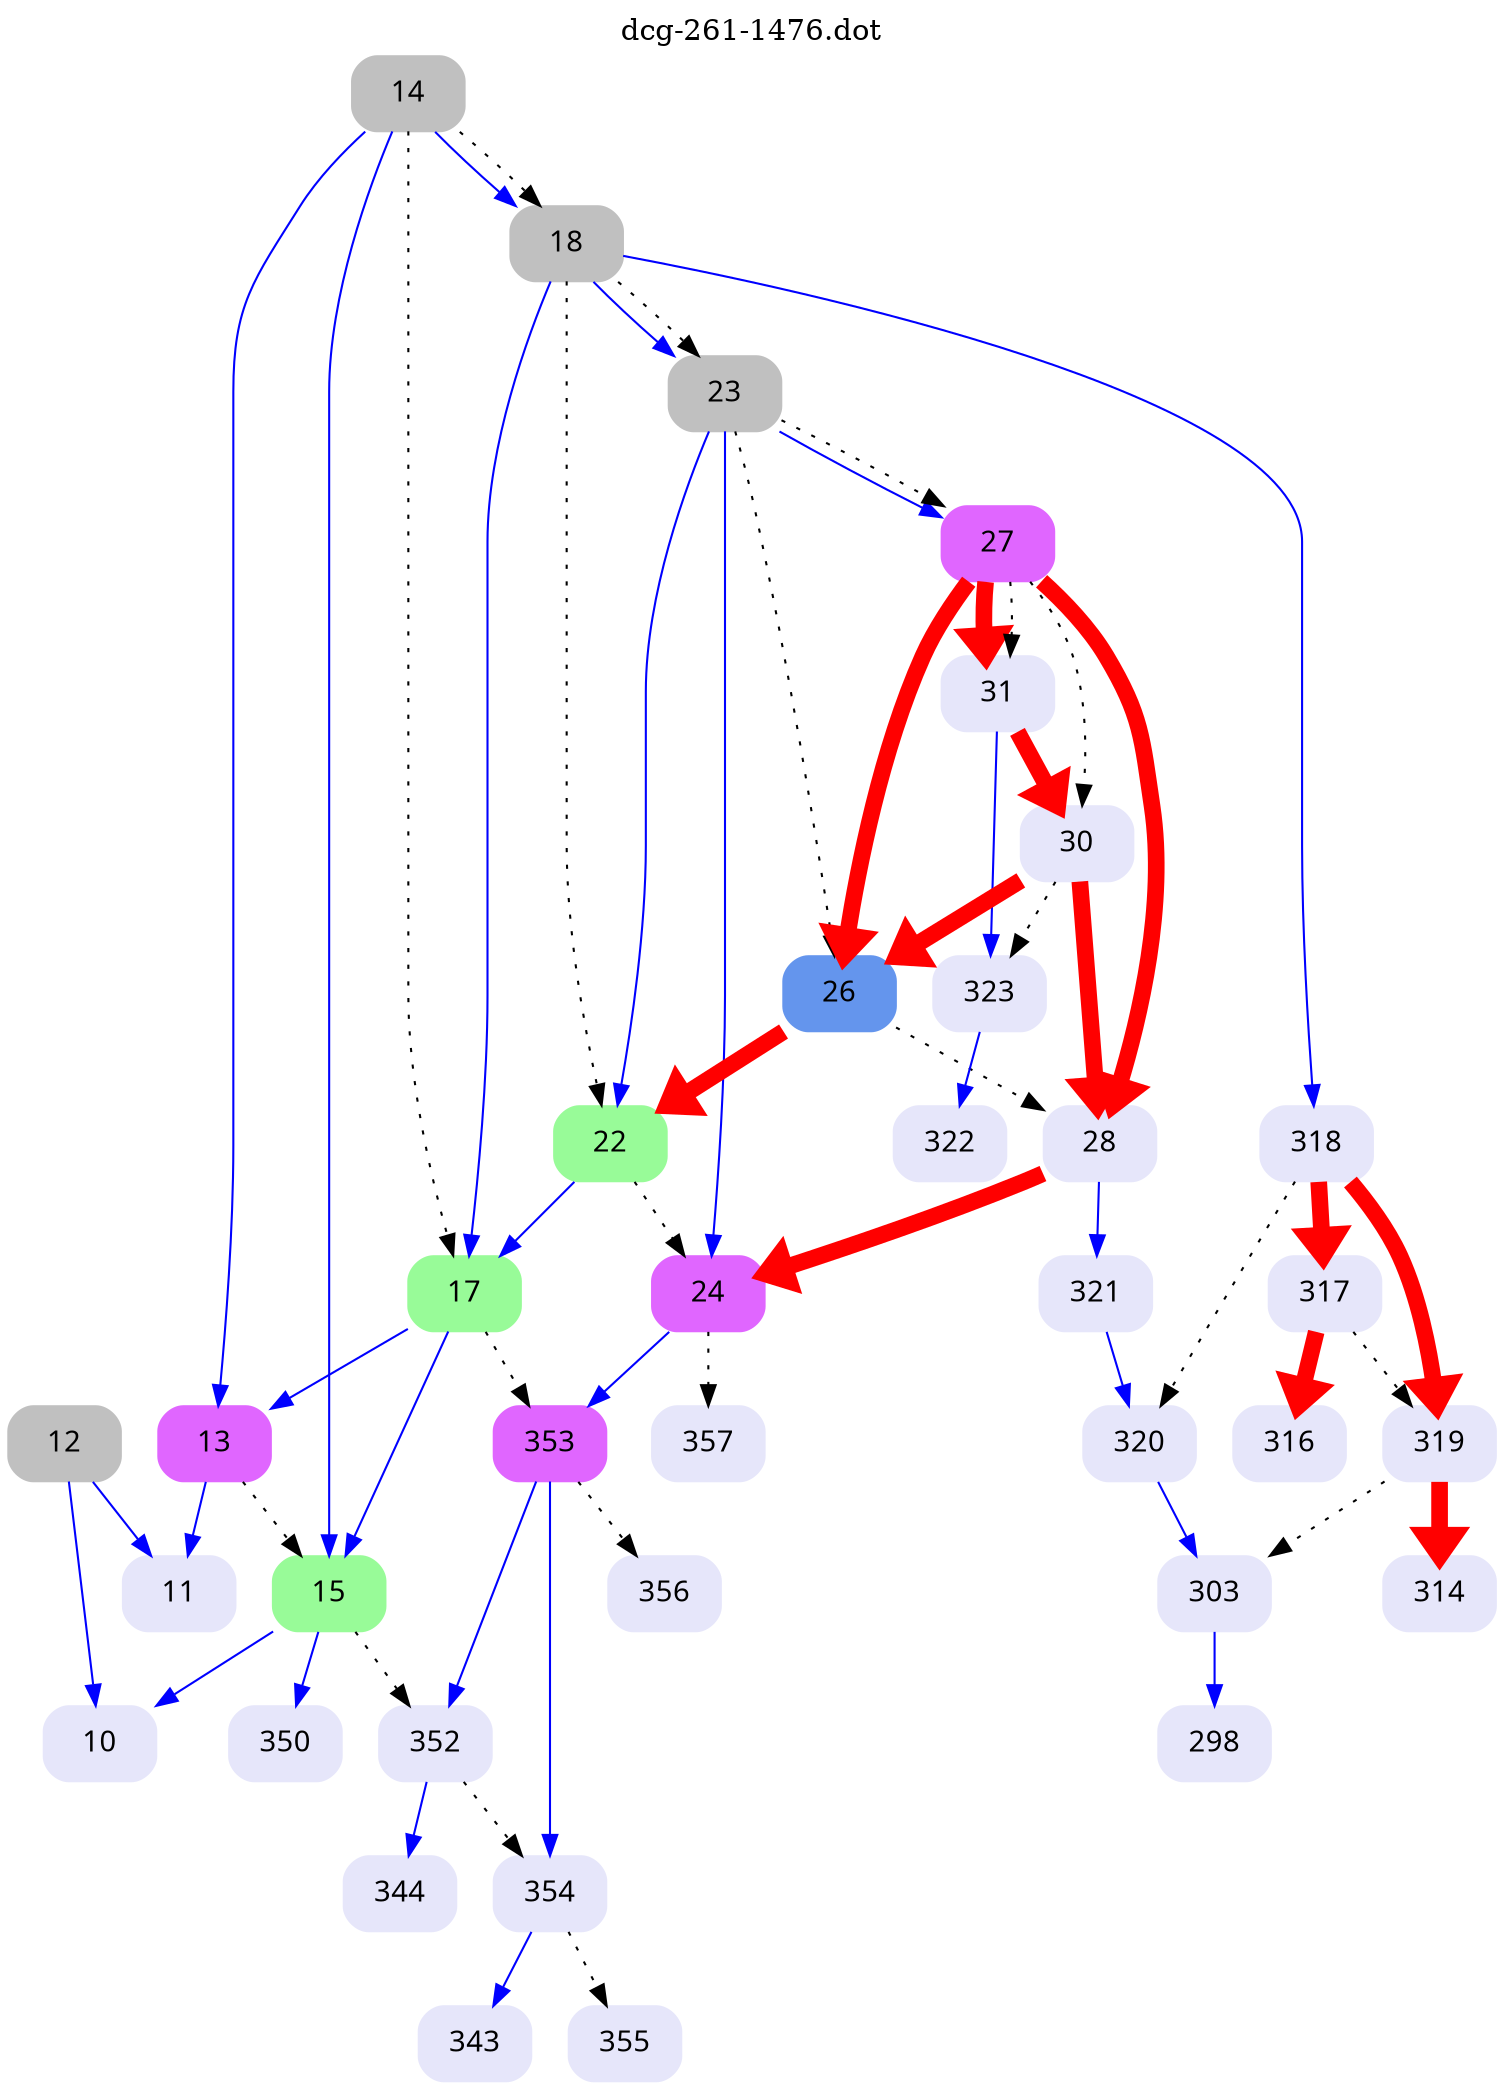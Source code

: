digraph dcg_261 {
  labelloc="t";
  label="dcg-261-1476.dot";
  node [fontname="sans-serif"];
  node [shape=box style="rounded,filled"];
  n12 [label="12" color=grey];
  n12 -> n11 [color=blue penwidth=1];
  n12 -> n10 [color=blue penwidth=1];
  n10 [label="10" color=lavender];
  n11 [label="11" color=lavender];
  n14 [label="14" color=grey];
  n14 -> n13 [color=blue penwidth=1];
  n14 -> n15 [color=blue penwidth=1];
  n14 -> n18 [color=blue penwidth=1];
  n14 -> n17 [style=dotted,label=""];
  n14 -> n18 [style=dotted,label=""];
  n18 [label="18" color=grey];
  n18 -> n17 [color=blue penwidth=1];
  n18 -> n318 [color=blue penwidth=1];
  n18 -> n23 [color=blue penwidth=1];
  n18 -> n22 [style=dotted,label=""];
  n18 -> n23 [style=dotted,label=""];
  n23 [label="23" color=grey];
  n23 -> n22 [color=blue penwidth=1];
  n23 -> n24 [color=blue penwidth=1];
  n23 -> n27 [color=blue penwidth=1];
  n23 -> n26 [style=dotted,label=""];
  n23 -> n27 [style=dotted,label=""];
  n27 [label="27" color=mediumorchid1];
  n27 -> n26 [color=red penwidth=8];
  n27 -> n28 [color=red penwidth=8];
  n27 -> n31 [color=red penwidth=8];
  n27 -> n30 [style=dotted,label=""];
  n27 -> n31 [style=dotted,label=""];
  n31 [label="31" color=lavender];
  n31 -> n30 [color=red penwidth=8];
  n31 -> n323 [color=blue penwidth=1];
  n323 [label="323" color=lavender];
  n323 -> n322 [color=blue penwidth=1];
  n322 [label="322" color=lavender];
  n30 [label="30" color=lavender];
  n30 -> n26 [color=red penwidth=8];
  n30 -> n28 [color=red penwidth=8];
  n30 -> n323 [style=dotted,label=""];
  n28 [label="28" color=lavender];
  n28 -> n24 [color=red penwidth=8];
  n28 -> n321 [color=blue penwidth=1];
  n321 [label="321" color=lavender];
  n321 -> n320 [color=blue penwidth=1];
  n320 [label="320" color=lavender];
  n320 -> n303 [color=blue penwidth=1];
  n303 [label="303" color=lavender];
  n303 -> n298 [color=blue penwidth=1];
  n298 [label="298" color=lavender];
  n24 [label="24" color=mediumorchid1];
  n24 -> n353 [color=blue penwidth=1];
  n24 -> n357 [style=dotted,label=""];
  n353 [label="353" color=mediumorchid1];
  n353 -> n352 [color=blue penwidth=1];
  n353 -> n354 [color=blue penwidth=1];
  n353 -> n356 [style=dotted,label=""];
  n354 [label="354" color=lavender];
  n354 -> n343 [color=blue penwidth=1];
  n354 -> n355 [style=dotted,label=""];
  n343 [label="343" color=lavender];
  n355 [label="355" color=lavender];
  n352 [label="352" color=lavender];
  n352 -> n344 [color=blue penwidth=1];
  n352 -> n354 [style=dotted,label=""];
  n344 [label="344" color=lavender];
  n356 [label="356" color=lavender];
  n357 [label="357" color=lavender];
  n26 [label="26" color=cornflowerblue];
  n26 -> n22 [color=red penwidth=8];
  n26 -> n28 [style=dotted,label=""];
  n22 [label="22" color=palegreen];
  n22 -> n17 [color=blue penwidth=1];
  n22 -> n24 [style=dotted,label=""];
  n17 [label="17" color=palegreen];
  n17 -> n13 [color=blue penwidth=1];
  n17 -> n15 [color=blue penwidth=1];
  n17 -> n353 [style=dotted,label=""];
  n15 [label="15" color=palegreen];
  n15 -> n10 [color=blue penwidth=1];
  n15 -> n350 [color=blue penwidth=1];
  n15 -> n352 [style=dotted,label=""];
  n350 [label="350" color=lavender];
  n13 [label="13" color=mediumorchid1];
  n13 -> n11 [color=blue penwidth=1];
  n13 -> n15 [style=dotted,label=""];
  n318 [label="318" color=lavender];
  n318 -> n317 [color=red penwidth=8];
  n318 -> n319 [color=red penwidth=8];
  n318 -> n320 [style=dotted,label=""];
  n319 [label="319" color=lavender];
  n319 -> n314 [color=red penwidth=8];
  n319 -> n303 [style=dotted,label=""];
  n314 [label="314" color=lavender];
  n317 [label="317" color=lavender];
  n317 -> n316 [color=red penwidth=8];
  n317 -> n319 [style=dotted,label=""];
  n316 [label="316" color=lavender];
}

